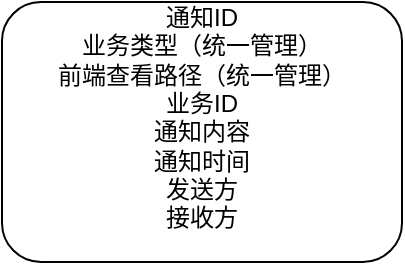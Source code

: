<mxfile version="17.4.3" type="github">
  <diagram id="hCXL-EmN-yP1F1laMDvZ" name="Page-1">
    <mxGraphModel dx="1426" dy="712" grid="1" gridSize="10" guides="1" tooltips="1" connect="1" arrows="1" fold="1" page="1" pageScale="1" pageWidth="827" pageHeight="1169" math="0" shadow="0">
      <root>
        <mxCell id="0" />
        <mxCell id="1" parent="0" />
        <mxCell id="S6CZXsp_g17U7-wcB1Qq-1" value="通知ID&lt;br&gt;业务类型（统一管理）&lt;br&gt;前端查看路径（统一管理）&lt;br&gt;业务ID&lt;br&gt;通知内容&lt;br&gt;通知时间&lt;br&gt;发送方&lt;br&gt;接收方&lt;br&gt;&lt;br&gt;" style="rounded=1;whiteSpace=wrap;html=1;" vertex="1" parent="1">
          <mxGeometry x="260" y="120" width="200" height="130" as="geometry" />
        </mxCell>
      </root>
    </mxGraphModel>
  </diagram>
</mxfile>
